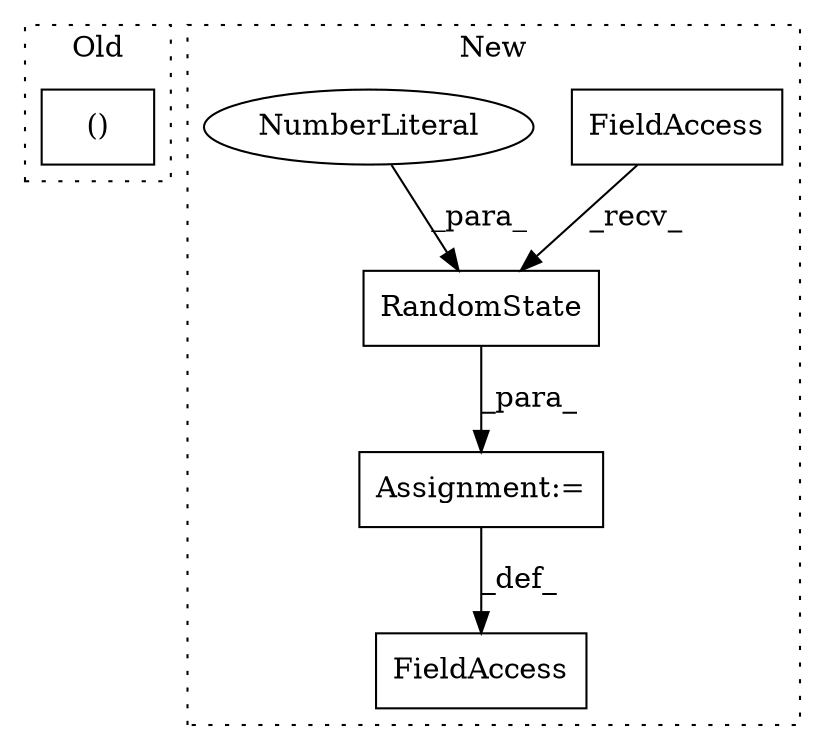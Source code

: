 digraph G {
subgraph cluster0 {
1 [label="()" a="106" s="1854" l="67" shape="box"];
label = "Old";
style="dotted";
}
subgraph cluster1 {
2 [label="RandomState" a="32" s="552,566" l="12,1" shape="box"];
3 [label="Assignment:=" a="7" s="538" l="1" shape="box"];
4 [label="FieldAccess" a="22" s="539" l="12" shape="box"];
5 [label="NumberLiteral" a="34" s="564" l="2" shape="ellipse"];
6 [label="FieldAccess" a="22" s="535" l="3" shape="box"];
label = "New";
style="dotted";
}
2 -> 3 [label="_para_"];
3 -> 6 [label="_def_"];
4 -> 2 [label="_recv_"];
5 -> 2 [label="_para_"];
}